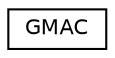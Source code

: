 digraph "Graphical Class Hierarchy"
{
 // LATEX_PDF_SIZE
  edge [fontname="Helvetica",fontsize="10",labelfontname="Helvetica",labelfontsize="10"];
  node [fontname="Helvetica",fontsize="10",shape=record];
  rankdir="LR";
  Node0 [label="GMAC",height=0.2,width=0.4,color="black", fillcolor="white", style="filled",URL="$class_g_m_a_c.html",tooltip="An implementation of a Galois/Counter Message Authentication Code generator: GMAC"];
}
